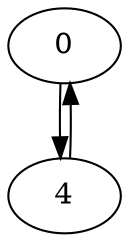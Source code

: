 digraph tree
{
	size="7.5,10"; 
	ratio=auto;
	node [fixedsize=false]; 
	nodesep=0.1;
	0 [label="0"];
	1 [label="4"];
	0 -> { 1; };
	1 [label="4"];
	0 [label="0"];
	1 -> { 0; };
}
